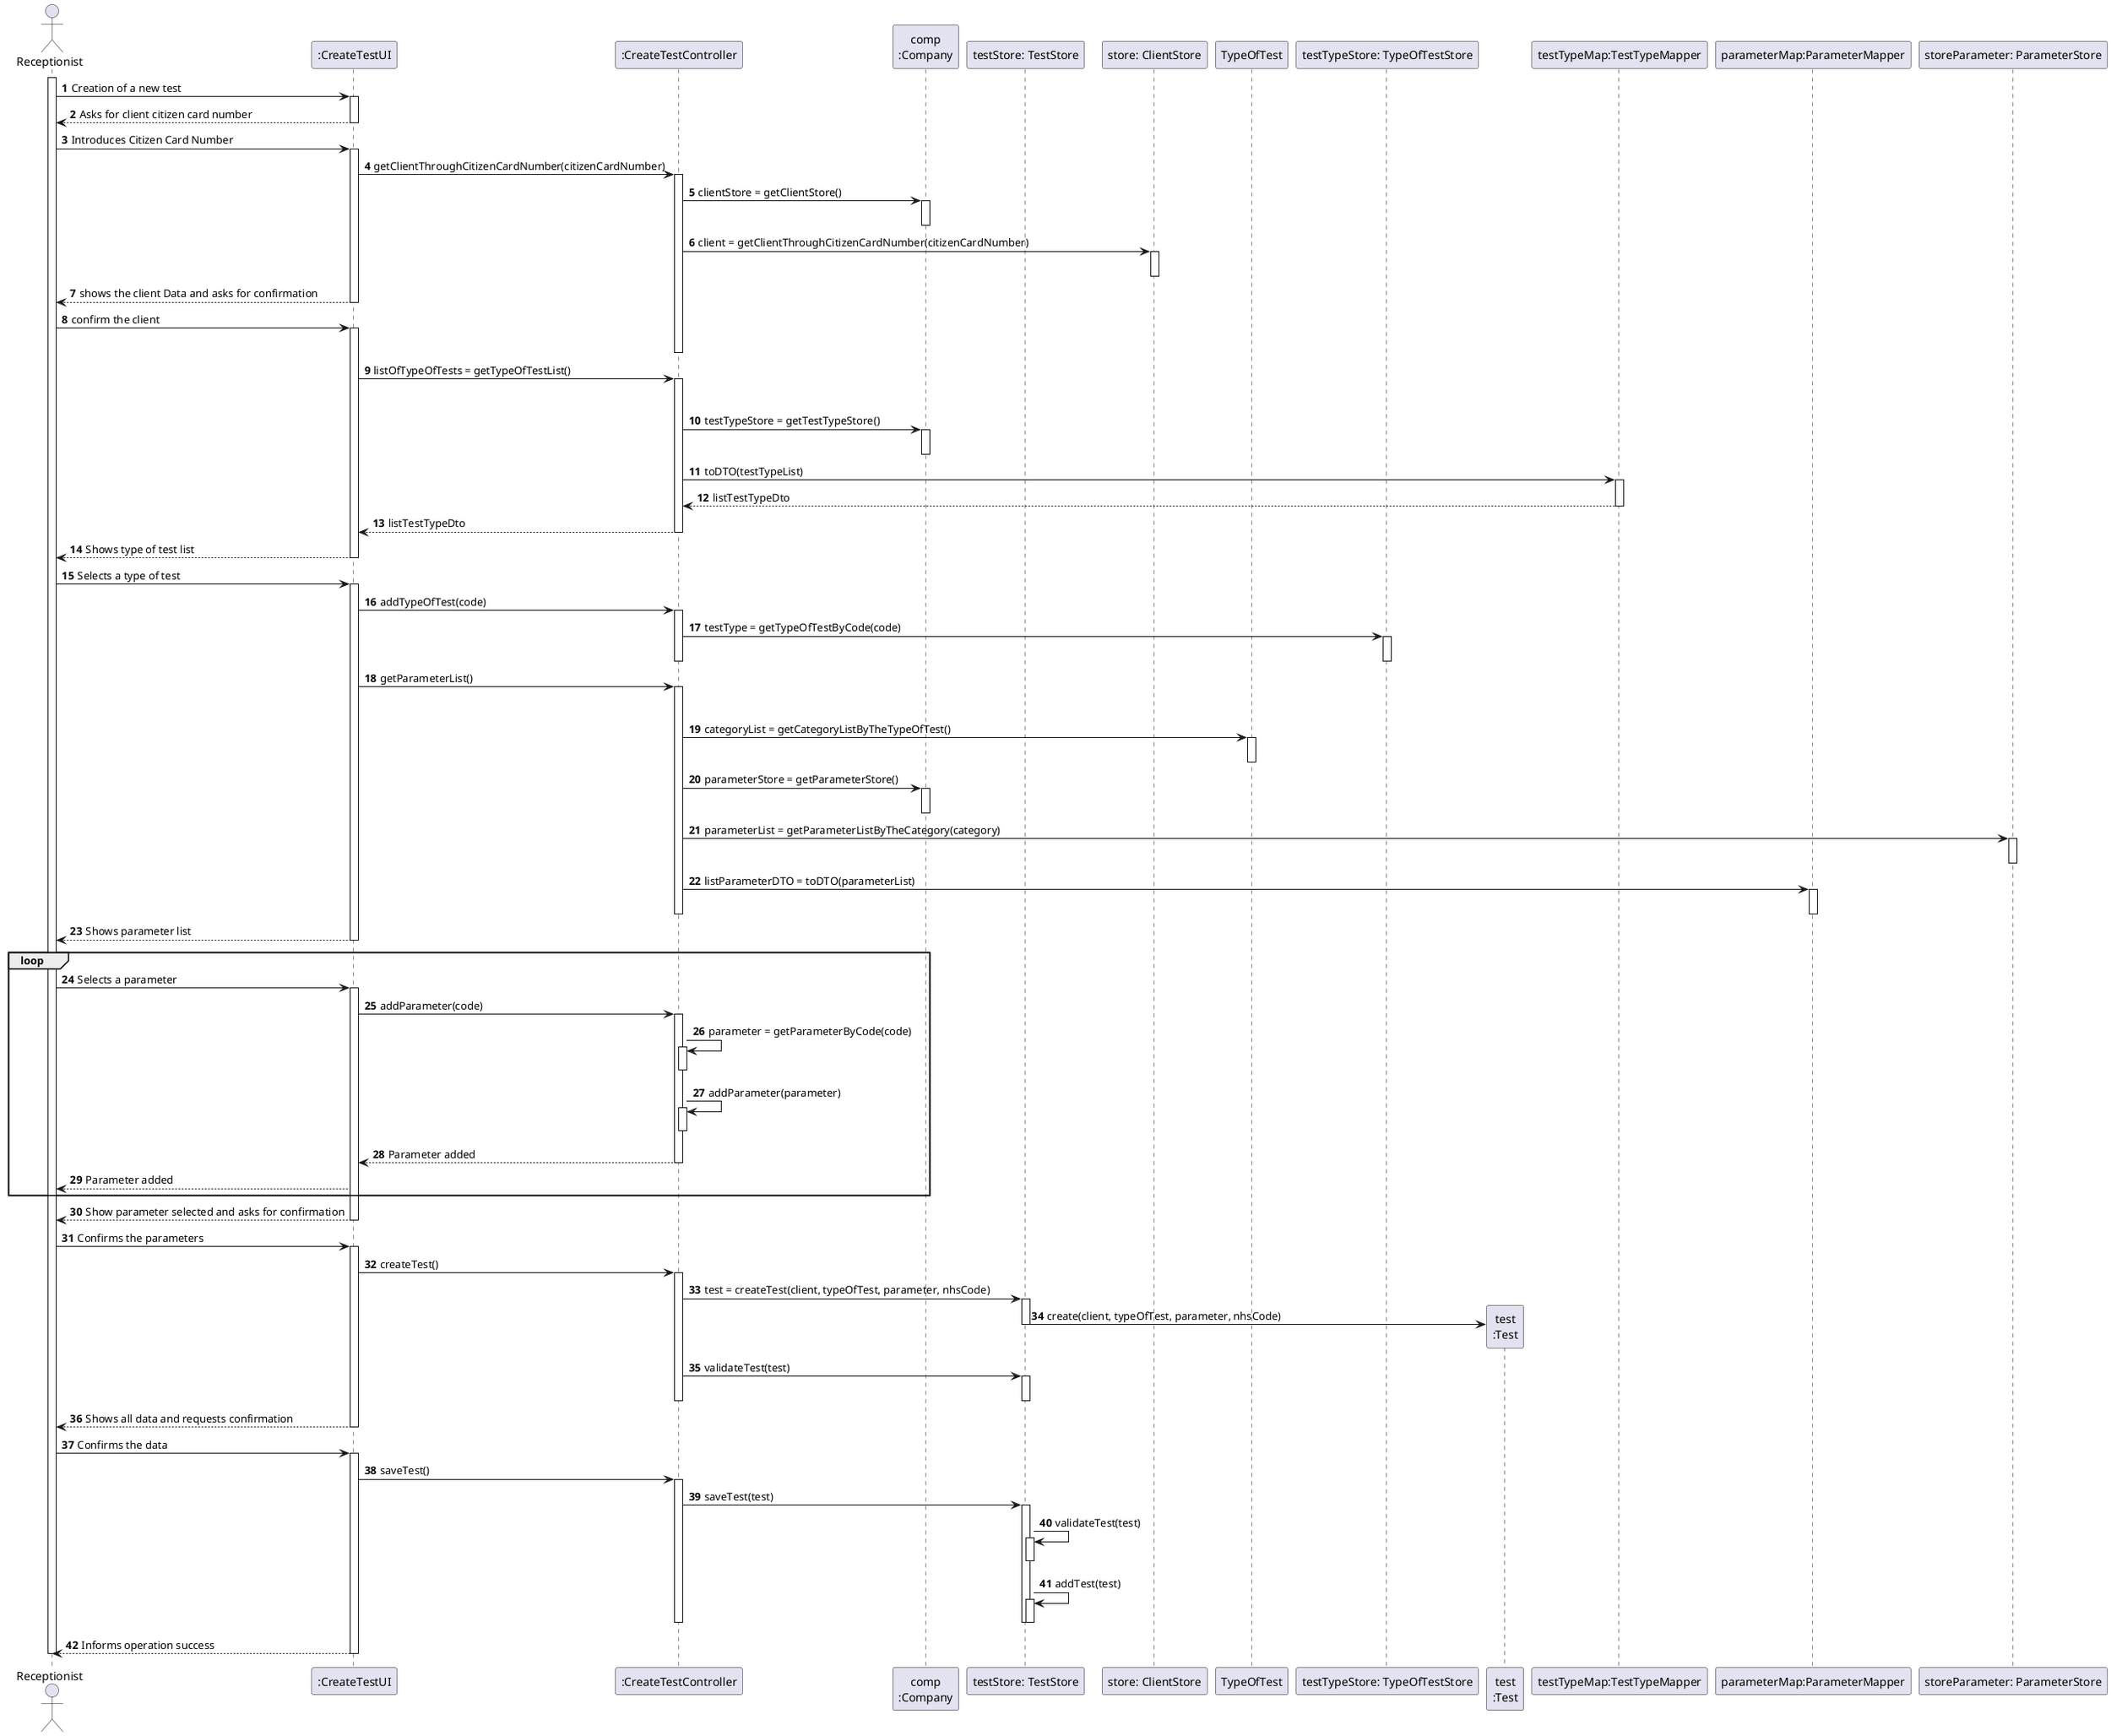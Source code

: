 
@startuml
autonumber
actor "Receptionist" as REC

participant ":CreateTestUI" as UI
participant ":CreateTestController" as CTRL
participant "comp\n:Company" as COMP

participant "testStore: TestStore" as TSTORE

participant "store: ClientStore" as CSTORE

participant "TypeOfTest" as TT

participant "testTypeStore: TypeOfTestStore" as TTSTORE

participant "test\n:Test" as TEST


participant "testTypeMap:TestTypeMapper" as TMAPPER

participant "parameterMap:ParameterMapper" as PMAPPER
participant "storeParameter: ParameterStore" as PSTORE

activate REC
REC -> UI : Creation of a new test
activate UI
UI --> REC :Asks for client citizen card number
deactivate UI
REC -> UI : Introduces Citizen Card Number
activate UI
UI -> CTRL : getClientThroughCitizenCardNumber(citizenCardNumber)
activate CTRL




CTRL -> COMP : clientStore = getClientStore()
activate COMP
deactivate COMP
CTRL -> CSTORE :client = getClientThroughCitizenCardNumber(citizenCardNumber)
activate CSTORE
deactivate CSTORE

UI --> REC : shows the client Data and asks for confirmation
deactivate UI
REC -> UI : confirm the client
activate UI



deactivate CTRL
UI ->  CTRL : listOfTypeOfTests = getTypeOfTestList()
activate CTRL







deactivate TSTORE
deactivate TEST



CTRL -> COMP : testTypeStore = getTestTypeStore()
activate COMP
deactivate COMP


CTRL -> TMAPPER : toDTO(testTypeList)

activate TMAPPER


TMAPPER --> CTRL : listTestTypeDto
deactivate TMAPPER
CTRL --> UI : listTestTypeDto
deactivate CTRL
UI --> REC: Shows type of test list
deactivate CTRL
deactivate UI

REC -> UI : Selects a type of test
activate UI

UI -> CTRL : addTypeOfTest(code)
activate CTRL
CTRL -> TTSTORE : testType = getTypeOfTestByCode(code)
activate TTSTORE
deactivate TTSTORE
deactivate CTRL

UI -> CTRL : getParameterList()
activate CTRL

deactivate TSTORE
deactivate TEST



CTRL -> TT : categoryList = getCategoryListByTheTypeOfTest()
activate TT
deactivate TT



CTRL -> COMP : parameterStore = getParameterStore()
activate COMP
deactivate COMP


CTRL -> PSTORE : parameterList = getParameterListByTheCategory(category)
activate PSTORE
deactivate PSTORE

CTRL -> PMAPPER : listParameterDTO = toDTO(parameterList)
activate PMAPPER
deactivate PMAPPER

deactivate CTRL


UI --> REC : Shows parameter list
deactivate UI
loop
REC -> UI :  Selects a parameter
activate UI
UI -> CTRL : addParameter(code)
activate CTRL
CTRL -> CTRL : parameter = getParameterByCode(code)
activate CTRL
deactivate CTRL

CTRL -> CTRL : addParameter(parameter)
activate CTRL
deactivate CTRL
CTRL --> UI : Parameter added
deactivate CTRL

UI --> REC : Parameter added
end loop

UI --> REC : Show parameter selected and asks for confirmation
deactivate UI

REC -> UI : Confirms the parameters
activate UI

UI -> CTRL : createTest()




activate CTRL
CTRL -> TSTORE : test = createTest(client, typeOfTest, parameter, nhsCode)

activate TSTORE
  TSTORE -> TEST** : create(client, typeOfTest, parameter, nhsCode)
  activate TEST


deactivate TEST




deactivate TSTORE
  CTRL -> TSTORE : validateTest(test)
activate TSTORE
deactivate TSTORE
deactivate CTRL



UI --> REC : Shows all data and requests confirmation
deactivate UI
deactivate CTRL
  REC -> UI : Confirms the data
activate UI
  UI -> CTRL : saveTest()
activate CTRL


  CTRL -> TSTORE : saveTest(test)


  activate TSTORE
  TSTORE -> TSTORE : validateTest(test)
  activate TSTORE
  deactivate TSTORE
  TSTORE -> TSTORE : addTest(test)
activate TSTORE
deactivate TSTORE



deactivate TSTORE

deactivate CTRL

UI --> REC : Informs operation success
deactivate COMP
deactivate CTRL
deactivate UI
deactivate REC
deactivate TTSTORE
@enduml




